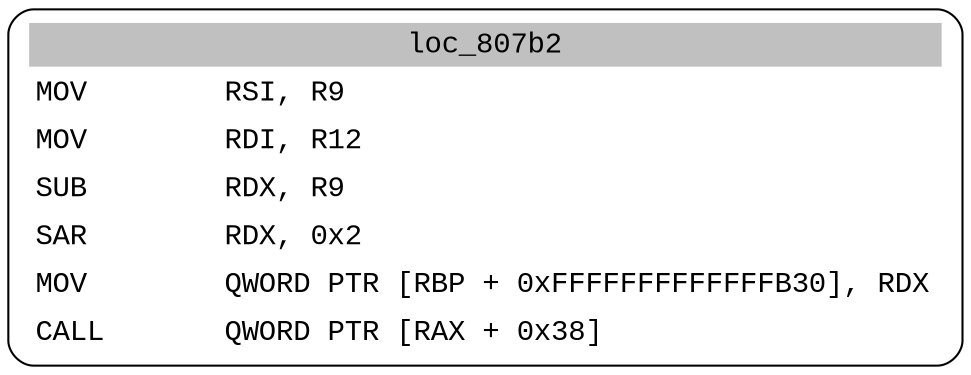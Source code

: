 digraph asm_graph {
1941 [
shape="Mrecord" fontname="Courier New"label =<<table border="0" cellborder="0" cellpadding="3"><tr><td align="center" colspan="2" bgcolor="grey">loc_807b2</td></tr><tr><td align="left">MOV        RSI, R9</td></tr><tr><td align="left">MOV        RDI, R12</td></tr><tr><td align="left">SUB        RDX, R9</td></tr><tr><td align="left">SAR        RDX, 0x2</td></tr><tr><td align="left">MOV        QWORD PTR [RBP + 0xFFFFFFFFFFFFFB30], RDX</td></tr><tr><td align="left">CALL       QWORD PTR [RAX + 0x38]</td></tr></table>> ];
}